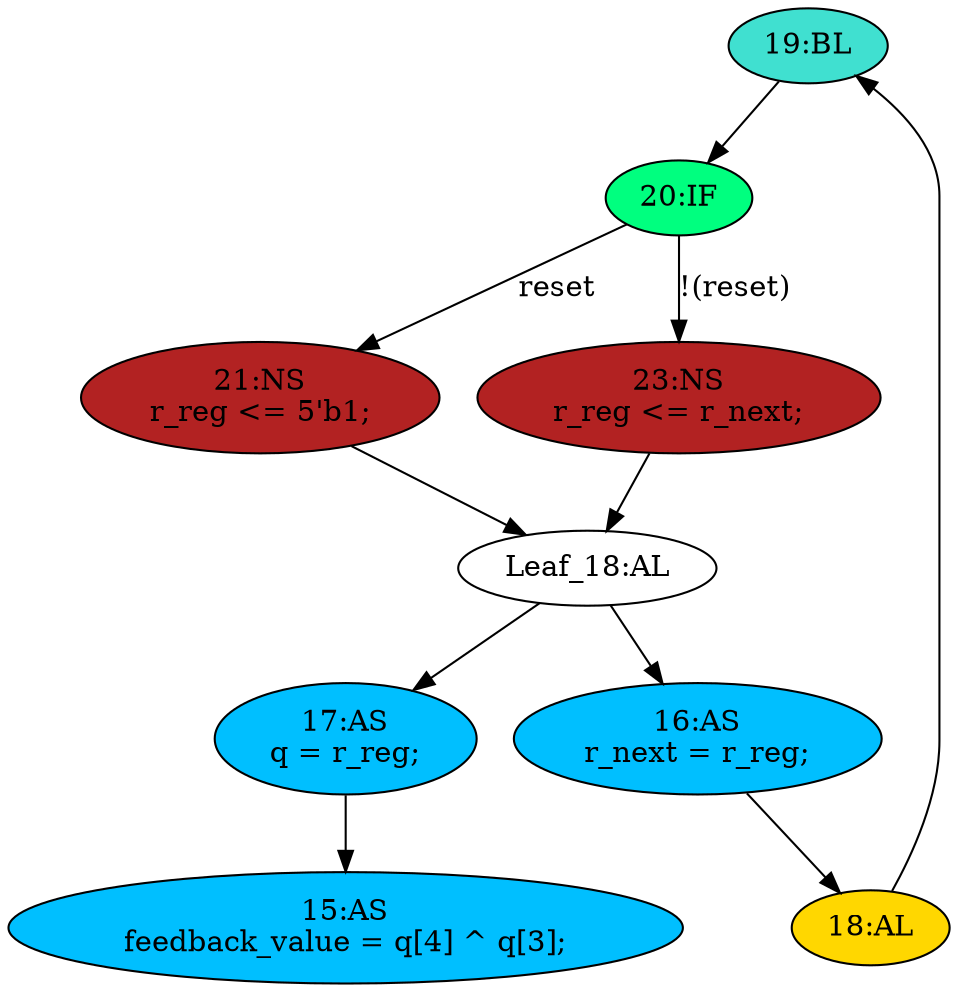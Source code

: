 strict digraph "compose( ,  )" {
	node [label="\N"];
	"19:BL"	[ast="<pyverilog.vparser.ast.Block object at 0x7fe0b1cb1050>",
		fillcolor=turquoise,
		label="19:BL",
		statements="[]",
		style=filled,
		typ=Block];
	"20:IF"	[ast="<pyverilog.vparser.ast.IfStatement object at 0x7fe0b1cbdd10>",
		fillcolor=springgreen,
		label="20:IF",
		statements="[]",
		style=filled,
		typ=IfStatement];
	"19:BL" -> "20:IF"	[cond="[]",
		lineno=None];
	"23:NS"	[ast="<pyverilog.vparser.ast.NonblockingSubstitution object at 0x7fe0b1ca6150>",
		fillcolor=firebrick,
		label="23:NS
r_reg <= r_next;",
		statements="[<pyverilog.vparser.ast.NonblockingSubstitution object at 0x7fe0b1ca6150>]",
		style=filled,
		typ=NonblockingSubstitution];
	"Leaf_18:AL"	[def_var="['r_reg']",
		label="Leaf_18:AL"];
	"23:NS" -> "Leaf_18:AL"	[cond="[]",
		lineno=None];
	"16:AS"	[ast="<pyverilog.vparser.ast.Assign object at 0x7fe0b1c4ee90>",
		def_var="['r_next']",
		fillcolor=deepskyblue,
		label="16:AS
r_next = r_reg;",
		statements="[]",
		style=filled,
		typ=Assign,
		use_var="['r_reg']"];
	"Leaf_18:AL" -> "16:AS";
	"17:AS"	[ast="<pyverilog.vparser.ast.Assign object at 0x7fe0b1c4e4d0>",
		def_var="['q']",
		fillcolor=deepskyblue,
		label="17:AS
q = r_reg;",
		statements="[]",
		style=filled,
		typ=Assign,
		use_var="['r_reg']"];
	"Leaf_18:AL" -> "17:AS";
	"18:AL"	[ast="<pyverilog.vparser.ast.Always object at 0x7fe0b1cb1250>",
		clk_sens=True,
		fillcolor=gold,
		label="18:AL",
		sens="['clk']",
		statements="[]",
		style=filled,
		typ=Always,
		use_var="['reset', 'r_next']"];
	"16:AS" -> "18:AL";
	"20:IF" -> "23:NS"	[cond="['reset']",
		label="!(reset)",
		lineno=20];
	"21:NS"	[ast="<pyverilog.vparser.ast.NonblockingSubstitution object at 0x7fe0b1ca6650>",
		fillcolor=firebrick,
		label="21:NS
r_reg <= 5'b1;",
		statements="[<pyverilog.vparser.ast.NonblockingSubstitution object at 0x7fe0b1ca6650>]",
		style=filled,
		typ=NonblockingSubstitution];
	"20:IF" -> "21:NS"	[cond="['reset']",
		label=reset,
		lineno=20];
	"18:AL" -> "19:BL"	[cond="[]",
		lineno=None];
	"15:AS"	[ast="<pyverilog.vparser.ast.Assign object at 0x7fe0b1ca3e10>",
		def_var="['feedback_value']",
		fillcolor=deepskyblue,
		label="15:AS
feedback_value = q[4] ^ q[3];",
		statements="[]",
		style=filled,
		typ=Assign,
		use_var="['q', 'q']"];
	"17:AS" -> "15:AS";
	"21:NS" -> "Leaf_18:AL"	[cond="[]",
		lineno=None];
}
